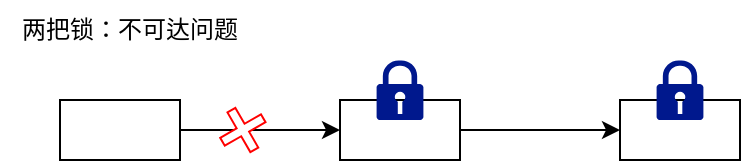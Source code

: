<mxfile version="27.1.4">
  <diagram name="Page-1" id="ds3T27x99xg8qavNQ4TK">
    <mxGraphModel dx="1147" dy="643" grid="1" gridSize="10" guides="1" tooltips="1" connect="1" arrows="1" fold="1" page="1" pageScale="1" pageWidth="850" pageHeight="1100" math="0" shadow="0">
      <root>
        <mxCell id="0" />
        <mxCell id="1" parent="0" />
        <mxCell id="6m2Imb8p-eKEgnZs0dNI-4" value="" style="edgeStyle=orthogonalEdgeStyle;rounded=0;orthogonalLoop=1;jettySize=auto;html=1;" edge="1" parent="1" source="6m2Imb8p-eKEgnZs0dNI-2" target="6m2Imb8p-eKEgnZs0dNI-3">
          <mxGeometry relative="1" as="geometry" />
        </mxCell>
        <mxCell id="6m2Imb8p-eKEgnZs0dNI-2" value="" style="rounded=0;whiteSpace=wrap;html=1;" vertex="1" parent="1">
          <mxGeometry x="60" y="140" width="60" height="30" as="geometry" />
        </mxCell>
        <mxCell id="6m2Imb8p-eKEgnZs0dNI-6" value="" style="edgeStyle=orthogonalEdgeStyle;rounded=0;orthogonalLoop=1;jettySize=auto;html=1;" edge="1" parent="1" source="6m2Imb8p-eKEgnZs0dNI-3" target="6m2Imb8p-eKEgnZs0dNI-5">
          <mxGeometry relative="1" as="geometry" />
        </mxCell>
        <mxCell id="6m2Imb8p-eKEgnZs0dNI-3" value="" style="rounded=0;whiteSpace=wrap;html=1;" vertex="1" parent="1">
          <mxGeometry x="200" y="140" width="60" height="30" as="geometry" />
        </mxCell>
        <mxCell id="6m2Imb8p-eKEgnZs0dNI-5" value="" style="rounded=0;whiteSpace=wrap;html=1;" vertex="1" parent="1">
          <mxGeometry x="340" y="140" width="60" height="30" as="geometry" />
        </mxCell>
        <mxCell id="6m2Imb8p-eKEgnZs0dNI-16" value="" style="sketch=0;aspect=fixed;pointerEvents=1;shadow=0;dashed=0;html=1;strokeColor=none;labelPosition=center;verticalLabelPosition=bottom;verticalAlign=top;align=center;fillColor=#00188D;shape=mxgraph.mscae.enterprise.lock" vertex="1" parent="1">
          <mxGeometry x="218.3" y="120" width="23.4" height="30" as="geometry" />
        </mxCell>
        <mxCell id="6m2Imb8p-eKEgnZs0dNI-17" value="" style="sketch=0;aspect=fixed;pointerEvents=1;shadow=0;dashed=0;html=1;strokeColor=none;labelPosition=center;verticalLabelPosition=bottom;verticalAlign=top;align=center;fillColor=#00188D;shape=mxgraph.mscae.enterprise.lock" vertex="1" parent="1">
          <mxGeometry x="358.3" y="120" width="23.4" height="30" as="geometry" />
        </mxCell>
        <mxCell id="6m2Imb8p-eKEgnZs0dNI-18" value="" style="shape=cross;whiteSpace=wrap;html=1;rotation=60;strokeColor=#FF0000;" vertex="1" parent="1">
          <mxGeometry x="140" y="143.23" width="22.87" height="23.54" as="geometry" />
        </mxCell>
        <mxCell id="6m2Imb8p-eKEgnZs0dNI-22" value="两把锁：不可达问题" style="text;html=1;align=center;verticalAlign=middle;whiteSpace=wrap;rounded=0;" vertex="1" parent="1">
          <mxGeometry x="30" y="90" width="130" height="30" as="geometry" />
        </mxCell>
      </root>
    </mxGraphModel>
  </diagram>
</mxfile>
